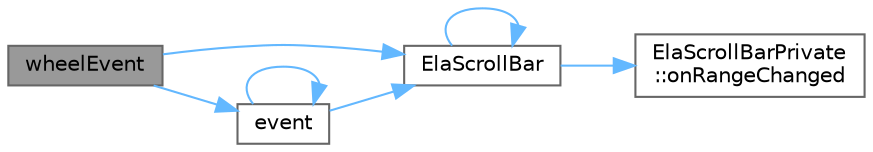 digraph "wheelEvent"
{
 // LATEX_PDF_SIZE
  bgcolor="transparent";
  edge [fontname=Helvetica,fontsize=10,labelfontname=Helvetica,labelfontsize=10];
  node [fontname=Helvetica,fontsize=10,shape=box,height=0.2,width=0.4];
  rankdir="LR";
  Node1 [id="Node000001",label="wheelEvent",height=0.2,width=0.4,color="gray40", fillcolor="grey60", style="filled", fontcolor="black",tooltip="鼠标滚轮事件处理"];
  Node1 -> Node2 [id="edge1_Node000001_Node000002",color="steelblue1",style="solid",tooltip=" "];
  Node2 [id="Node000002",label="ElaScrollBar",height=0.2,width=0.4,color="grey40", fillcolor="white", style="filled",URL="$class_ela_scroll_bar.html#a65d147be36993c3a78b84919702bde97",tooltip="构造函数，初始化滚动条"];
  Node2 -> Node2 [id="edge2_Node000002_Node000002",color="steelblue1",style="solid",tooltip=" "];
  Node2 -> Node3 [id="edge3_Node000002_Node000003",color="steelblue1",style="solid",tooltip=" "];
  Node3 [id="Node000003",label="ElaScrollBarPrivate\l::onRangeChanged",height=0.2,width=0.4,color="grey40", fillcolor="white", style="filled",URL="$class_ela_scroll_bar_private.html#a9119add9b17bb1bec21ed5869b2be6d6",tooltip="范围变化事件处理"];
  Node1 -> Node4 [id="edge4_Node000001_Node000004",color="steelblue1",style="solid",tooltip=" "];
  Node4 [id="Node000004",label="event",height=0.2,width=0.4,color="grey40", fillcolor="white", style="filled",URL="$class_ela_scroll_bar.html#a4df57dfac7a608de1ed3dc7bceda487e",tooltip="事件处理"];
  Node4 -> Node2 [id="edge5_Node000004_Node000002",color="steelblue1",style="solid",tooltip=" "];
  Node4 -> Node4 [id="edge6_Node000004_Node000004",color="steelblue1",style="solid",tooltip=" "];
}
